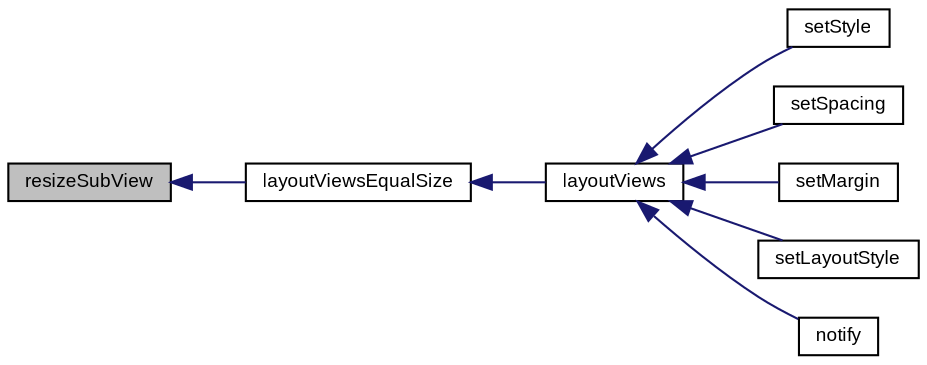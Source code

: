 digraph "resizeSubView"
{
  bgcolor="transparent";
  edge [fontname="Arial",fontsize="9",labelfontname="Arial",labelfontsize="9"];
  node [fontname="Arial",fontsize="9",shape=record];
  rankdir="LR";
  Node1 [label="resizeSubView",height=0.2,width=0.4,color="black", fillcolor="grey75", style="filled" fontcolor="black"];
  Node1 -> Node2 [dir="back",color="midnightblue",fontsize="9",style="solid",fontname="Arial"];
  Node2 [label="layoutViewsEqualSize",height=0.2,width=0.4,color="black",URL="$class_v_s_t_g_u_i_1_1_c_row_column_view.html#ae7c563dcda3ecdb30511be705b188314"];
  Node2 -> Node3 [dir="back",color="midnightblue",fontsize="9",style="solid",fontname="Arial"];
  Node3 [label="layoutViews",height=0.2,width=0.4,color="black",URL="$class_v_s_t_g_u_i_1_1_c_row_column_view.html#aee750e4cb39c719d39954430dd89ad5c"];
  Node3 -> Node4 [dir="back",color="midnightblue",fontsize="9",style="solid",fontname="Arial"];
  Node4 [label="setStyle",height=0.2,width=0.4,color="black",URL="$class_v_s_t_g_u_i_1_1_c_row_column_view.html#a711c104609272c5630d992a2aa12b653"];
  Node3 -> Node5 [dir="back",color="midnightblue",fontsize="9",style="solid",fontname="Arial"];
  Node5 [label="setSpacing",height=0.2,width=0.4,color="black",URL="$class_v_s_t_g_u_i_1_1_c_row_column_view.html#a04736dc8adf5632e628ea88644498a5e"];
  Node3 -> Node6 [dir="back",color="midnightblue",fontsize="9",style="solid",fontname="Arial"];
  Node6 [label="setMargin",height=0.2,width=0.4,color="black",URL="$class_v_s_t_g_u_i_1_1_c_row_column_view.html#a468a649668393d93bca4830d74c14b44"];
  Node3 -> Node7 [dir="back",color="midnightblue",fontsize="9",style="solid",fontname="Arial"];
  Node7 [label="setLayoutStyle",height=0.2,width=0.4,color="black",URL="$class_v_s_t_g_u_i_1_1_c_row_column_view.html#a2c0f4707eb103811cdebaaf3fe25a323"];
  Node3 -> Node8 [dir="back",color="midnightblue",fontsize="9",style="solid",fontname="Arial"];
  Node8 [label="notify",height=0.2,width=0.4,color="black",URL="$class_v_s_t_g_u_i_1_1_c_row_column_view.html#a15414e56ad0060f4b50f81ff44ad2a3e"];
}
